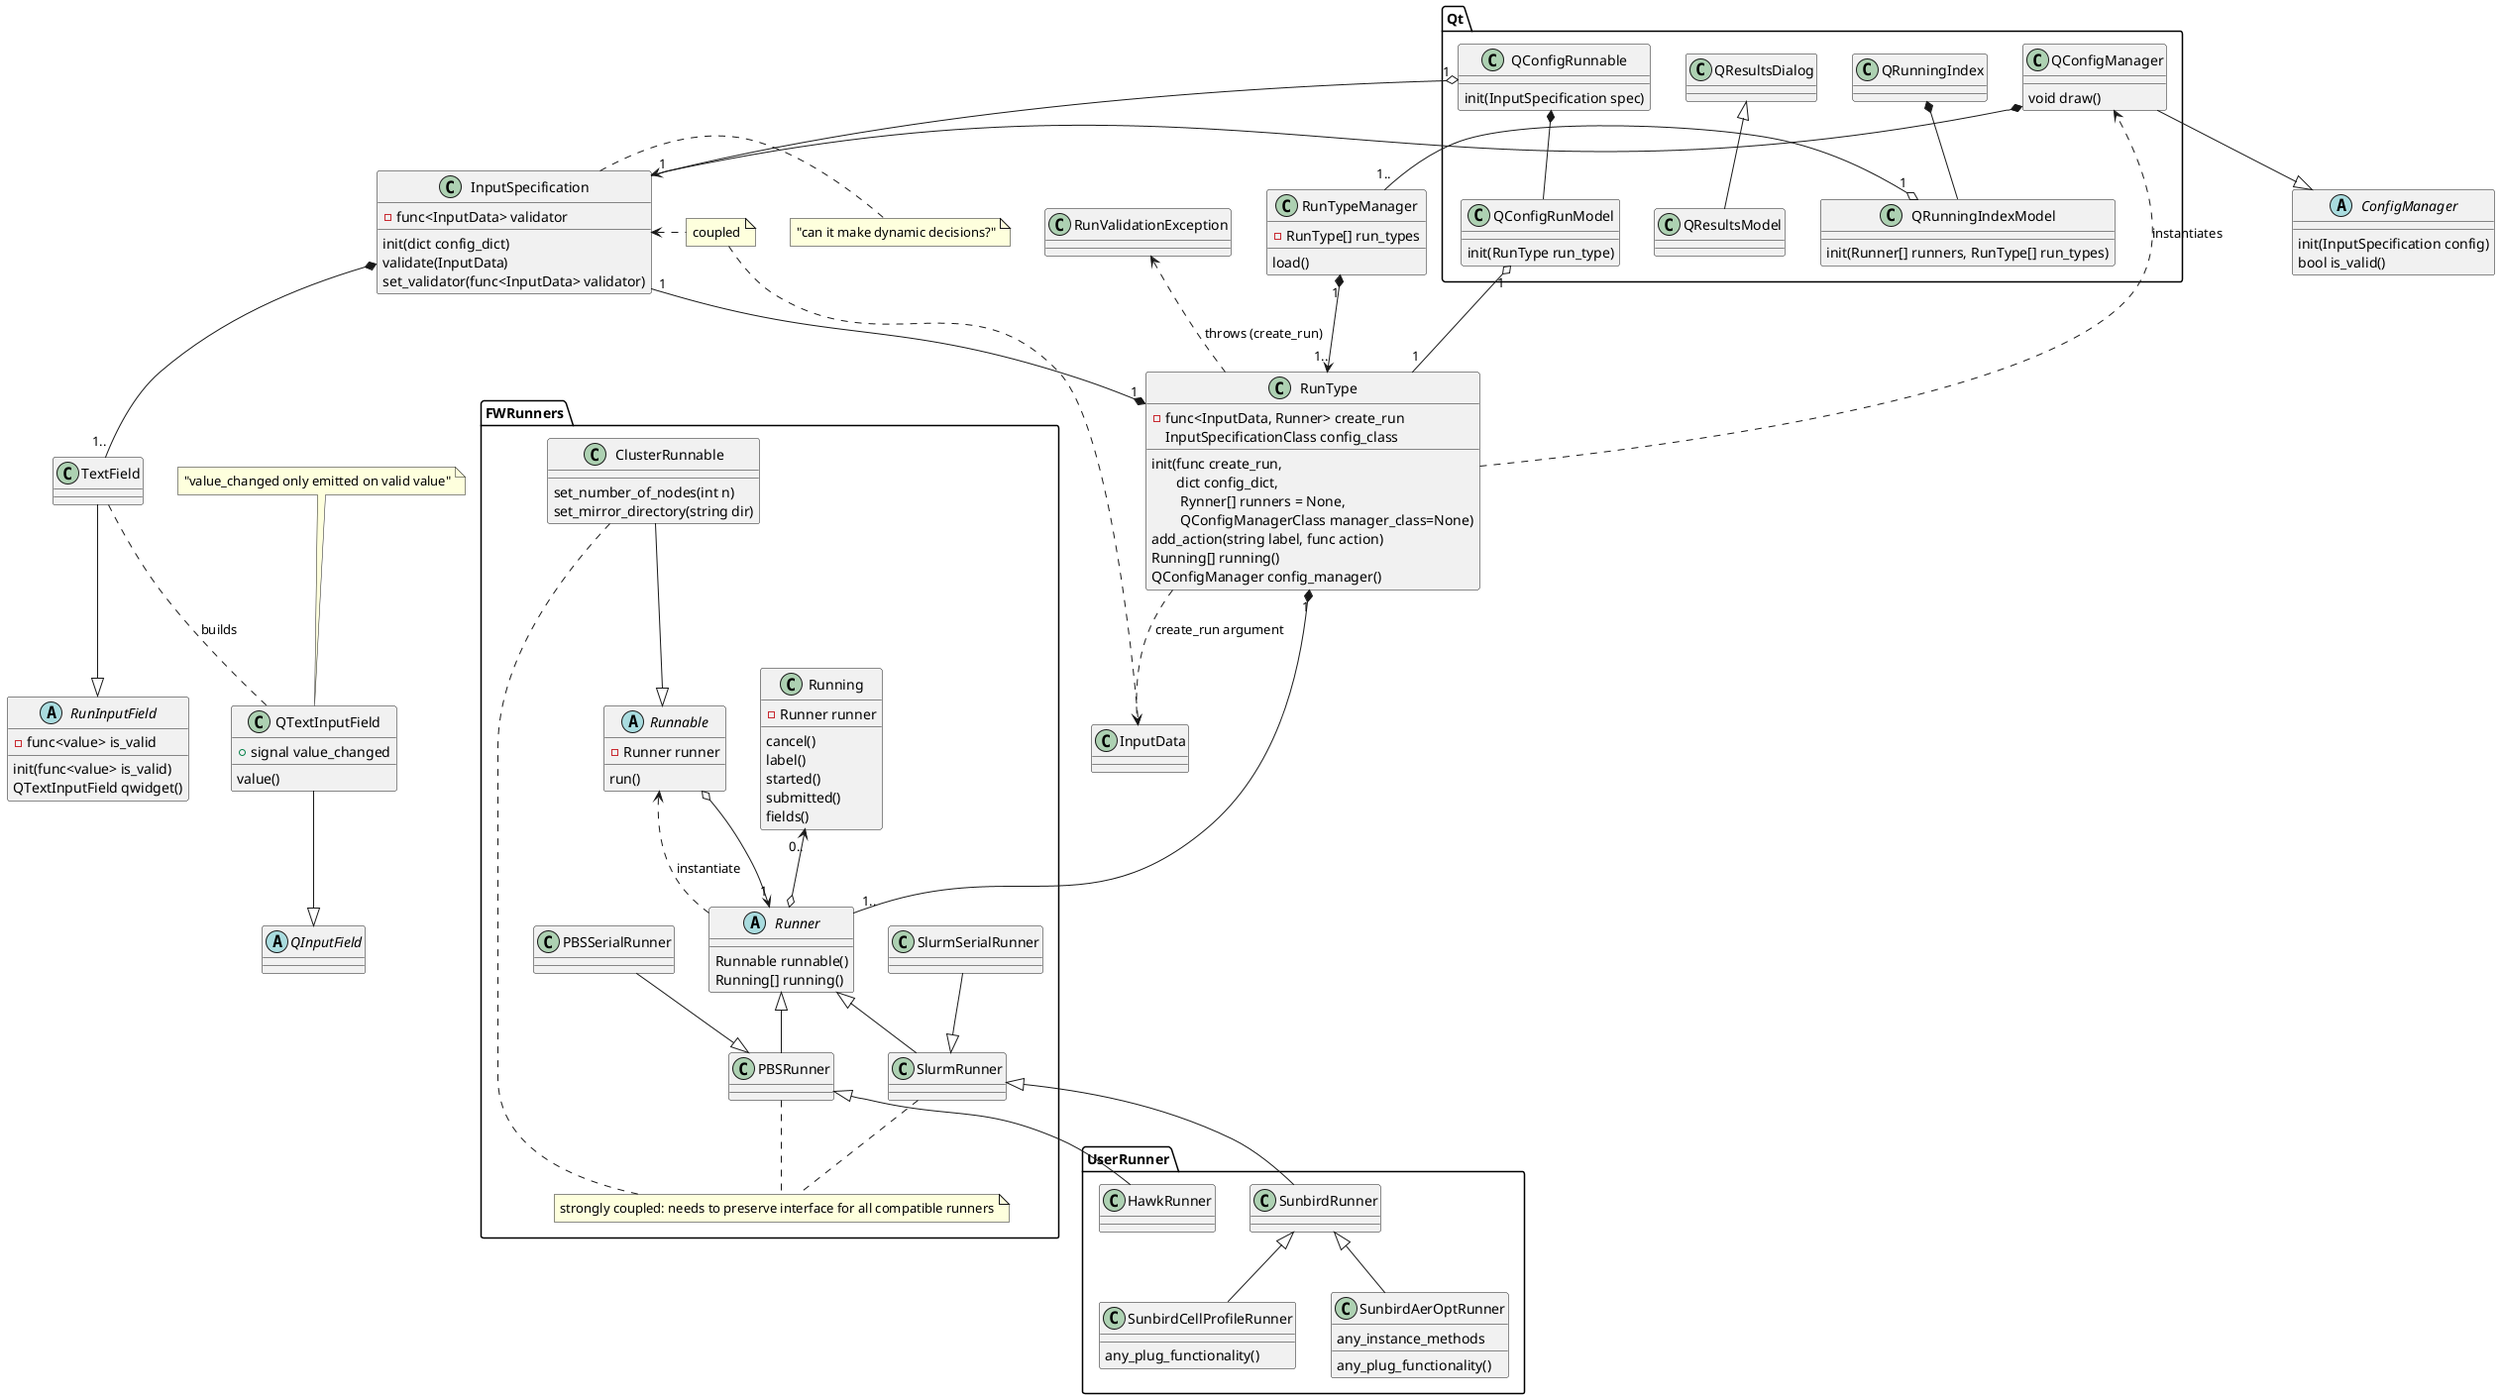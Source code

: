 @startuml

' FWRunners - different instances of runner class
FWRunners.Runnable o--> "1" FWRunners.Runner
abstract FWRunners.Runnable {
      -Runner runner
      run()
}

FWRunners.ClusterRunnable --|> FWRunners.Runnable
class FWRunners.ClusterRunnable {
set_number_of_nodes(int n)
set_mirror_directory(string dir)
}

FWRunners.Running "0.." <--o FWRunners.Runner
FWRunners.Runner ..> FWRunners.Runnable : instantiate
class FWRunners.Running {
- Runner runner
cancel()
label()
started()
submitted()
fields()
}

' FW - framework classes
InputSpecification "1" --* "1" RunType
InputSpecification *-- "1.." TextField
RunValidationException <.. RunType : throws (create_run)
class RunType {
      -func<InputData, Runner> create_run
      InputSpecificationClass config_class
      init(func create_run,\n       dict config_dict,\n        Rynner[] runners = None,\n        QConfigManagerClass manager_class=None)
      add_action(string label, func action)
      Running[] running()
      QConfigManager config_manager()
}

Qt.QConfigManager --|> ConfigManager
abstract ConfigManager {
         init(InputSpecification config)
         bool is_valid()
}

RunType ..> Qt.QConfigManager : instantiates
Qt.QConfigManager *--> InputSpecification
class Qt.QConfigManager {
      void draw()
}

abstract FWRunners.Runner {
         Runnable runnable()
         Running[] running()
}

FWRunners.Runner <|-- FWRunners.SlurmRunner
FWRunners.SlurmSerialRunner --|> FWRunners.SlurmRunner
FWRunners.PBSSerialRunner --|> FWRunners.PBSRunner
FWRunners.SlurmRunner <|-- UserRunner.SunbirdRunner
class FWRunners.SlurmRunner {
}

FWRunners.Runner <|-- FWRunners.PBSRunner
FWRunners.PBSRunner <|-- UserRunner.HawkRunner
class FWRunners.PBSRunner

class UserRunner.SunbirdRunner

class UserRunner.HawkRunner

UserRunner.SunbirdRunner <|-- UserRunner.SunbirdCellProfileRunner
class UserRunner.SunbirdCellProfileRunner {
      any_plug_functionality()
}

UserRunner.SunbirdRunner <|-- UserRunner.SunbirdAerOptRunner
class UserRunner.SunbirdAerOptRunner {
      any_instance_methods
      any_plug_functionality()
}

RunType ..> InputData : create_run argument

note "coupled" as ConfigNote
InputSpecification <. ConfigNote
ConfigNote .> InputData

class InputSpecification {
      -func<InputData> validator
      init(dict config_dict)
      validate(InputData)
      set_validator(func<InputData> validator)
}
class InputData

Qt.QRunningIndex *-- Qt.QRunningIndexModel
Qt.QConfigRunnable *-- Qt.QConfigRunModel
Qt.QConfigRunnable "1" o-- "1" InputSpecification
class Qt.QConfigRunnable {
      init(InputSpecification spec)
}

Qt.QRunningIndexModel "1" o- "1.." RunTypeManager
class Qt.QRunningIndexModel {
      init(Runner[] runners, RunType[] run_types)
}
Qt.QConfigRunModel "1" o- "1" RunType

class Qt.QConfigRunModel {
      init(RunType run_type)
}

Qt.QResultsDialog <|-- Qt.QResultsModel

RunTypeManager  "1" *--> "1.." RunType
class RunTypeManager {
-RunType[] run_types
load()
}

RunType "1" *--- "1.." FWRunners.Runner

abstract RunInputField {
         -func<value> is_valid
         init(func<value> is_valid)
         QTextInputField qwidget()
}

QTextInputField --|> QInputField
class QTextInputField {
      +signal value_changed
      value()
}
note top of QTextInputField : "value_changed only emitted on valid value"
abstract QInputField

class RunValidationException

TextField --|> RunInputField
TextField .. QTextInputField : builds

note "strongly coupled: needs to preserve interface for all compatible runners" as FWRunners.N5
FWRunners.SlurmRunner .. FWRunners.N5
FWRunners.PBSRunner .. FWRunners.N5
FWRunners.ClusterRunnable .. FWRunners.N5

note right of InputSpecification : "can it make dynamic decisions?"
@enduml
